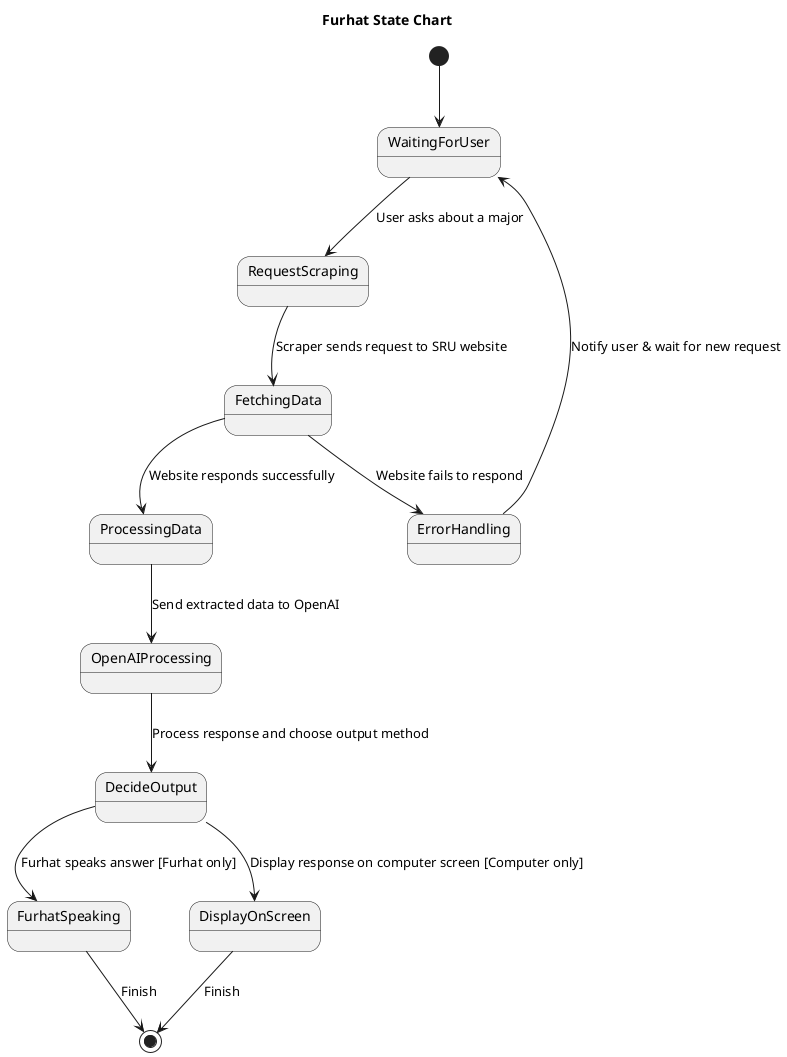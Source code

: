 @startuml
title Furhat State Chart
[*] --> WaitingForUser

WaitingForUser --> RequestScraping : User asks about a major
RequestScraping --> FetchingData : Scraper sends request to SRU website
FetchingData --> ProcessingData : Website responds successfully

ProcessingData --> OpenAIProcessing : Send extracted data to OpenAI
OpenAIProcessing --> DecideOutput : Process response and choose output method

DecideOutput --> FurhatSpeaking : Furhat speaks answer [Furhat only]
DecideOutput --> DisplayOnScreen : Display response on computer screen [Computer only]

FurhatSpeaking --> [*] : Finish
DisplayOnScreen --> [*] : Finish

FetchingData --> ErrorHandling : Website fails to respond
ErrorHandling --> WaitingForUser : Notify user & wait for new request
@enduml